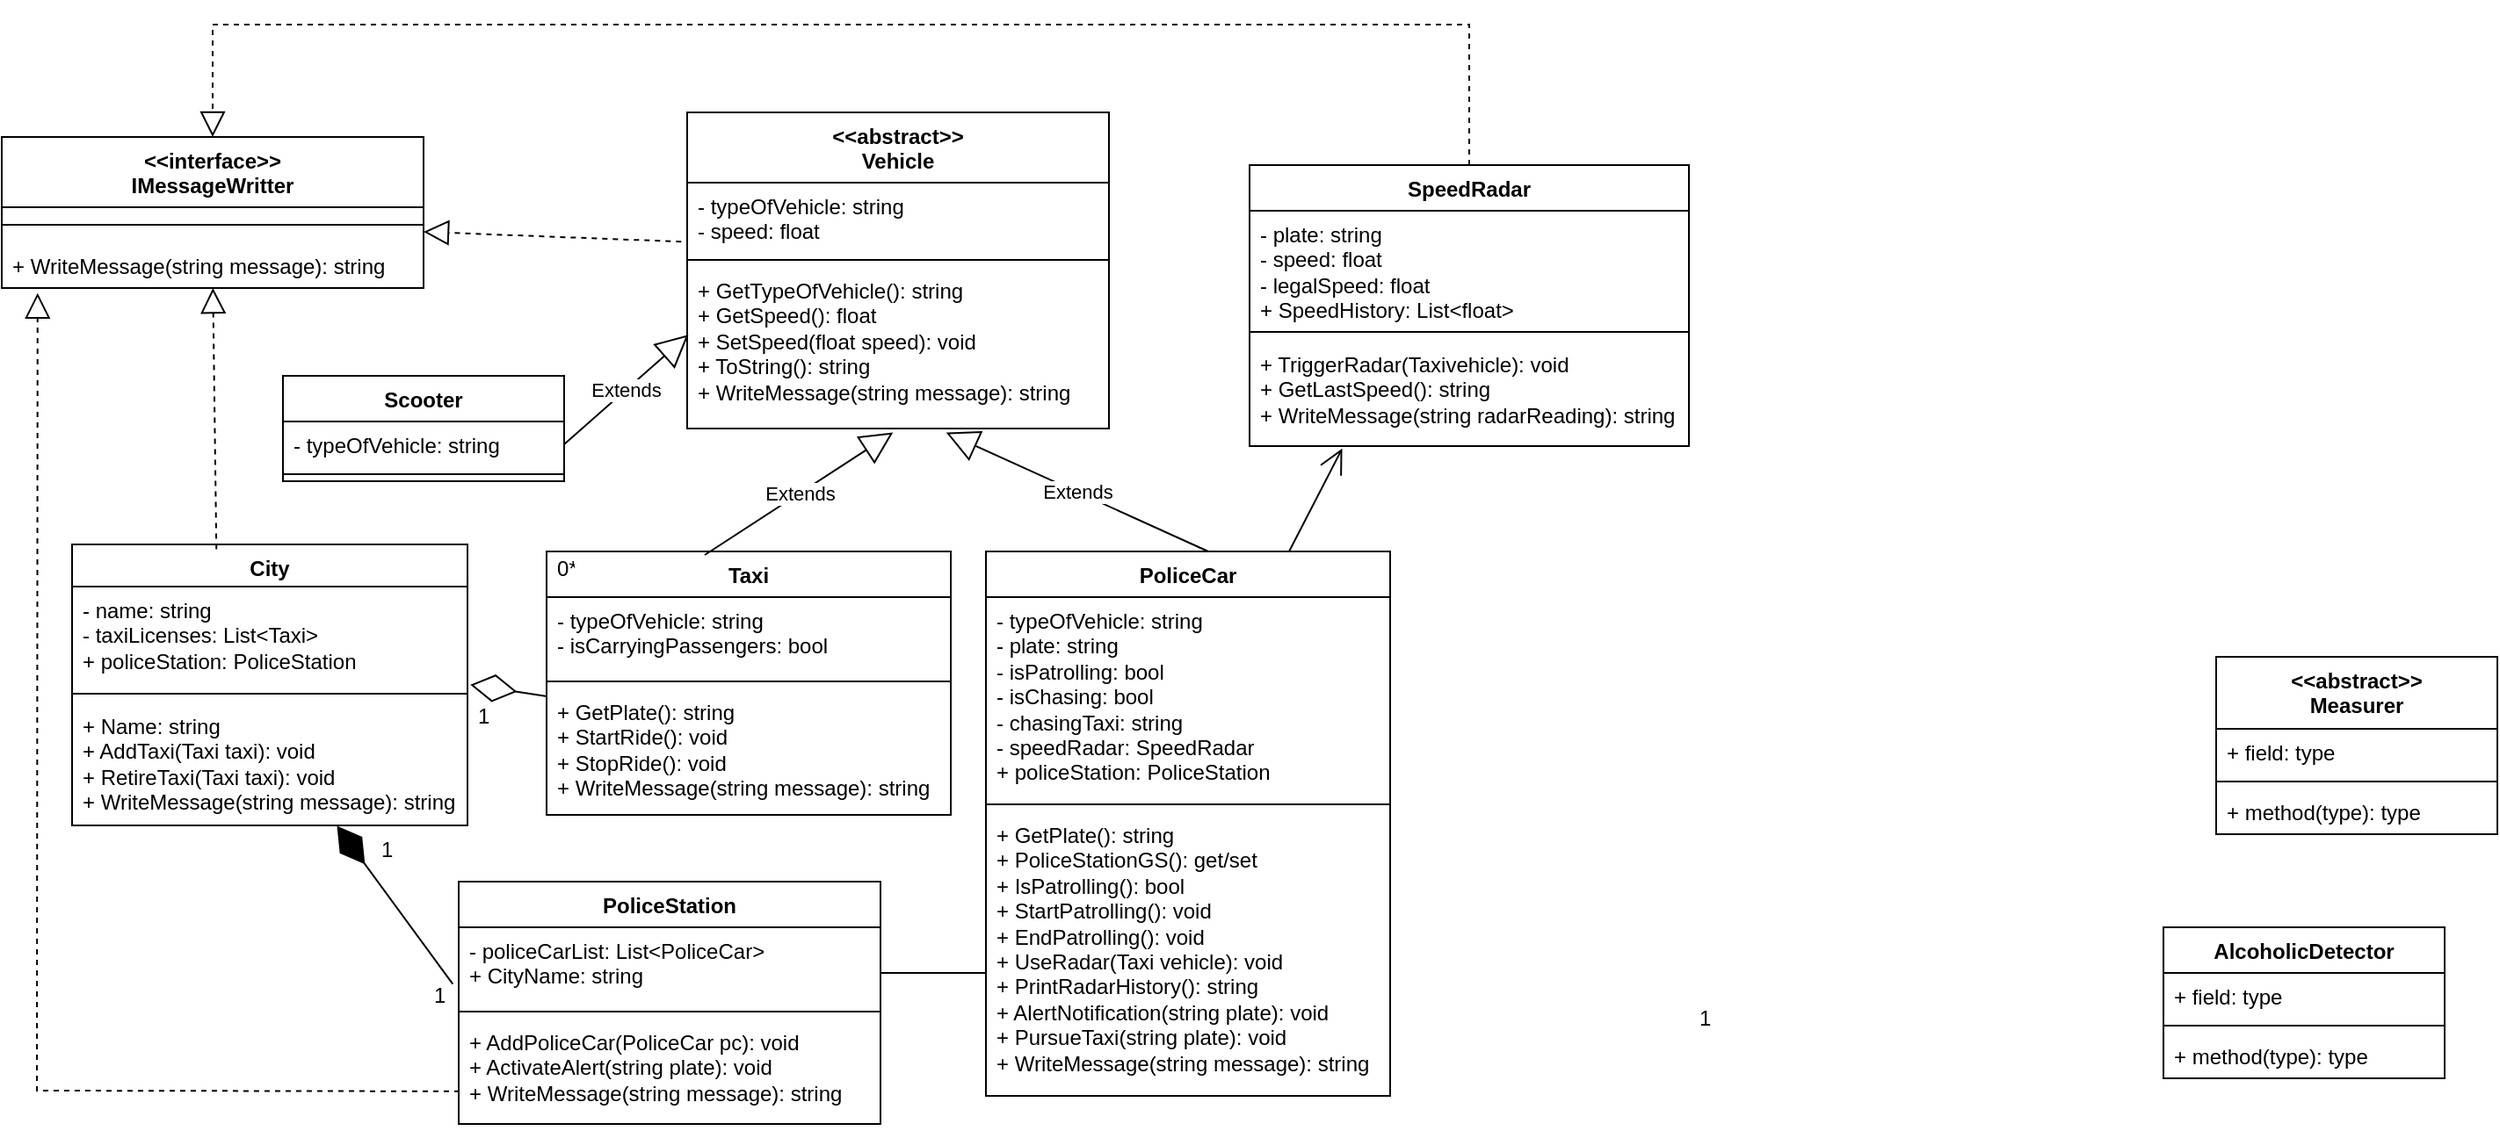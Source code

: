 <mxfile version="24.7.16">
  <diagram name="Página-1" id="QkepQffd64P-LVpi_Sue">
    <mxGraphModel dx="2345" dy="614" grid="1" gridSize="10" guides="1" tooltips="1" connect="1" arrows="1" fold="1" page="1" pageScale="1" pageWidth="827" pageHeight="1169" math="0" shadow="0">
      <root>
        <mxCell id="0" />
        <mxCell id="1" parent="0" />
        <mxCell id="vs2Zavqgsm2gnPTbhtKF-9" value="Taxi" style="swimlane;fontStyle=1;align=center;verticalAlign=top;childLayout=stackLayout;horizontal=1;startSize=26;horizontalStack=0;resizeParent=1;resizeParentMax=0;resizeLast=0;collapsible=1;marginBottom=0;whiteSpace=wrap;html=1;" parent="1" vertex="1">
          <mxGeometry x="-30" y="320" width="230" height="150" as="geometry" />
        </mxCell>
        <mxCell id="vs2Zavqgsm2gnPTbhtKF-10" value="- typeOfVehicle: string&lt;div&gt;- isCarryingPassengers: bool&lt;/div&gt;" style="text;strokeColor=none;fillColor=none;align=left;verticalAlign=top;spacingLeft=4;spacingRight=4;overflow=hidden;rotatable=0;points=[[0,0.5],[1,0.5]];portConstraint=eastwest;whiteSpace=wrap;html=1;" parent="vs2Zavqgsm2gnPTbhtKF-9" vertex="1">
          <mxGeometry y="26" width="230" height="44" as="geometry" />
        </mxCell>
        <mxCell id="vs2Zavqgsm2gnPTbhtKF-11" value="" style="line;strokeWidth=1;fillColor=none;align=left;verticalAlign=middle;spacingTop=-1;spacingLeft=3;spacingRight=3;rotatable=0;labelPosition=right;points=[];portConstraint=eastwest;strokeColor=inherit;" parent="vs2Zavqgsm2gnPTbhtKF-9" vertex="1">
          <mxGeometry y="70" width="230" height="8" as="geometry" />
        </mxCell>
        <mxCell id="vs2Zavqgsm2gnPTbhtKF-12" value="&lt;div&gt;+ GetPlate(): string&lt;/div&gt;+ StartRide(): void&lt;div&gt;+ StopRide(): void&lt;/div&gt;&lt;div&gt;+ WriteMessage(string message): string&lt;br&gt;&lt;/div&gt;" style="text;strokeColor=none;fillColor=none;align=left;verticalAlign=top;spacingLeft=4;spacingRight=4;overflow=hidden;rotatable=0;points=[[0,0.5],[1,0.5]];portConstraint=eastwest;whiteSpace=wrap;html=1;" parent="vs2Zavqgsm2gnPTbhtKF-9" vertex="1">
          <mxGeometry y="78" width="230" height="72" as="geometry" />
        </mxCell>
        <mxCell id="vs2Zavqgsm2gnPTbhtKF-13" value="PoliceCar" style="swimlane;fontStyle=1;align=center;verticalAlign=top;childLayout=stackLayout;horizontal=1;startSize=26;horizontalStack=0;resizeParent=1;resizeParentMax=0;resizeLast=0;collapsible=1;marginBottom=0;whiteSpace=wrap;html=1;" parent="1" vertex="1">
          <mxGeometry x="220" y="320" width="230" height="310" as="geometry" />
        </mxCell>
        <mxCell id="vs2Zavqgsm2gnPTbhtKF-14" value="- typeOfVehicle: string&lt;div&gt;- plate: string&lt;/div&gt;&lt;div&gt;- isPatrolling: bool&lt;/div&gt;&lt;div&gt;- isChasing: bool&lt;/div&gt;&lt;div&gt;- chasingTaxi: string&lt;/div&gt;&lt;div&gt;- speedRadar: SpeedRadar&lt;br&gt;&lt;/div&gt;&lt;div&gt;+&amp;nbsp;&lt;span style=&quot;background-color: initial;&quot;&gt;policeStation: PoliceStation&lt;/span&gt;&lt;/div&gt;" style="text;strokeColor=none;fillColor=none;align=left;verticalAlign=top;spacingLeft=4;spacingRight=4;overflow=hidden;rotatable=0;points=[[0,0.5],[1,0.5]];portConstraint=eastwest;whiteSpace=wrap;html=1;" parent="vs2Zavqgsm2gnPTbhtKF-13" vertex="1">
          <mxGeometry y="26" width="230" height="114" as="geometry" />
        </mxCell>
        <mxCell id="vs2Zavqgsm2gnPTbhtKF-15" value="" style="line;strokeWidth=1;fillColor=none;align=left;verticalAlign=middle;spacingTop=-1;spacingLeft=3;spacingRight=3;rotatable=0;labelPosition=right;points=[];portConstraint=eastwest;strokeColor=inherit;" parent="vs2Zavqgsm2gnPTbhtKF-13" vertex="1">
          <mxGeometry y="140" width="230" height="8" as="geometry" />
        </mxCell>
        <mxCell id="vs2Zavqgsm2gnPTbhtKF-16" value="&lt;div&gt;+ GetPlate(): string&lt;/div&gt;&lt;div&gt;+ PoliceStationGS(): get/set&lt;/div&gt;&lt;div&gt;+ IsPatrolling(): bool&lt;/div&gt;&lt;div&gt;+ StartPatrolling(): void&lt;/div&gt;&lt;div&gt;+ EndPatrolling(): void&lt;/div&gt;&lt;div&gt;+ UseRadar(Taxi vehicle): void&lt;br&gt;&lt;/div&gt;&lt;div&gt;+ PrintRadarHistory(): string&lt;/div&gt;&lt;div&gt;+ AlertNotification(string plate): void&lt;/div&gt;&lt;div&gt;+ PursueTaxi(string plate): void&lt;/div&gt;&lt;div&gt;+ WriteMessage(string message): string&lt;br&gt;&lt;/div&gt;" style="text;strokeColor=none;fillColor=none;align=left;verticalAlign=top;spacingLeft=4;spacingRight=4;overflow=hidden;rotatable=0;points=[[0,0.5],[1,0.5]];portConstraint=eastwest;whiteSpace=wrap;html=1;" parent="vs2Zavqgsm2gnPTbhtKF-13" vertex="1">
          <mxGeometry y="148" width="230" height="162" as="geometry" />
        </mxCell>
        <mxCell id="vs2Zavqgsm2gnPTbhtKF-17" value="SpeedRadar" style="swimlane;fontStyle=1;align=center;verticalAlign=top;childLayout=stackLayout;horizontal=1;startSize=26;horizontalStack=0;resizeParent=1;resizeParentMax=0;resizeLast=0;collapsible=1;marginBottom=0;whiteSpace=wrap;html=1;" parent="1" vertex="1">
          <mxGeometry x="370" y="100" width="250" height="160" as="geometry" />
        </mxCell>
        <mxCell id="vs2Zavqgsm2gnPTbhtKF-18" value="- plate: string&lt;div&gt;- speed: float&lt;/div&gt;&lt;div&gt;- legalSpeed: float&lt;/div&gt;&lt;div&gt;+ SpeedHistory: List&amp;lt;float&amp;gt;&lt;/div&gt;" style="text;strokeColor=none;fillColor=none;align=left;verticalAlign=top;spacingLeft=4;spacingRight=4;overflow=hidden;rotatable=0;points=[[0,0.5],[1,0.5]];portConstraint=eastwest;whiteSpace=wrap;html=1;" parent="vs2Zavqgsm2gnPTbhtKF-17" vertex="1">
          <mxGeometry y="26" width="250" height="64" as="geometry" />
        </mxCell>
        <mxCell id="vs2Zavqgsm2gnPTbhtKF-19" value="" style="line;strokeWidth=1;fillColor=none;align=left;verticalAlign=middle;spacingTop=-1;spacingLeft=3;spacingRight=3;rotatable=0;labelPosition=right;points=[];portConstraint=eastwest;strokeColor=inherit;" parent="vs2Zavqgsm2gnPTbhtKF-17" vertex="1">
          <mxGeometry y="90" width="250" height="10" as="geometry" />
        </mxCell>
        <mxCell id="vs2Zavqgsm2gnPTbhtKF-20" value="+ TriggerRadar(Taxivehicle): void&lt;div&gt;+ GetLastSpeed(): string&lt;/div&gt;&lt;div&gt;+ WriteMessage(string radarReading): string&lt;/div&gt;" style="text;strokeColor=none;fillColor=none;align=left;verticalAlign=top;spacingLeft=4;spacingRight=4;overflow=hidden;rotatable=0;points=[[0,0.5],[1,0.5]];portConstraint=eastwest;whiteSpace=wrap;html=1;" parent="vs2Zavqgsm2gnPTbhtKF-17" vertex="1">
          <mxGeometry y="100" width="250" height="60" as="geometry" />
        </mxCell>
        <mxCell id="vs2Zavqgsm2gnPTbhtKF-25" value="PoliceStation" style="swimlane;fontStyle=1;align=center;verticalAlign=top;childLayout=stackLayout;horizontal=1;startSize=26;horizontalStack=0;resizeParent=1;resizeParentMax=0;resizeLast=0;collapsible=1;marginBottom=0;whiteSpace=wrap;html=1;" parent="1" vertex="1">
          <mxGeometry x="-80" y="508" width="240" height="138" as="geometry" />
        </mxCell>
        <mxCell id="vs2Zavqgsm2gnPTbhtKF-26" value="- policeCarList: List&amp;lt;PoliceCar&amp;gt;&lt;div&gt;+ CityName: string&lt;/div&gt;" style="text;strokeColor=none;fillColor=none;align=left;verticalAlign=top;spacingLeft=4;spacingRight=4;overflow=hidden;rotatable=0;points=[[0,0.5],[1,0.5]];portConstraint=eastwest;whiteSpace=wrap;html=1;" parent="vs2Zavqgsm2gnPTbhtKF-25" vertex="1">
          <mxGeometry y="26" width="240" height="44" as="geometry" />
        </mxCell>
        <mxCell id="vs2Zavqgsm2gnPTbhtKF-27" value="" style="line;strokeWidth=1;fillColor=none;align=left;verticalAlign=middle;spacingTop=-1;spacingLeft=3;spacingRight=3;rotatable=0;labelPosition=right;points=[];portConstraint=eastwest;strokeColor=inherit;" parent="vs2Zavqgsm2gnPTbhtKF-25" vertex="1">
          <mxGeometry y="70" width="240" height="8" as="geometry" />
        </mxCell>
        <mxCell id="vs2Zavqgsm2gnPTbhtKF-28" value="&lt;div&gt;&lt;span style=&quot;background-color: initial;&quot;&gt;+ AddPoliceCar(PoliceCar pc): void&lt;/span&gt;&lt;/div&gt;&lt;div&gt;+ ActivateAlert(&lt;span style=&quot;background-color: initial;&quot;&gt;string plate): void&lt;/span&gt;&lt;/div&gt;&lt;div&gt;+ WriteMessage(string message): string&lt;span style=&quot;background-color: initial;&quot;&gt;&lt;br&gt;&lt;/span&gt;&lt;/div&gt;" style="text;strokeColor=none;fillColor=none;align=left;verticalAlign=top;spacingLeft=4;spacingRight=4;overflow=hidden;rotatable=0;points=[[0,0.5],[1,0.5]];portConstraint=eastwest;whiteSpace=wrap;html=1;" parent="vs2Zavqgsm2gnPTbhtKF-25" vertex="1">
          <mxGeometry y="78" width="240" height="60" as="geometry" />
        </mxCell>
        <mxCell id="vs2Zavqgsm2gnPTbhtKF-29" value="&lt;div&gt;&lt;span style=&quot;background-color: initial;&quot;&gt;City&lt;/span&gt;&lt;br&gt;&lt;/div&gt;" style="swimlane;fontStyle=1;align=center;verticalAlign=top;childLayout=stackLayout;horizontal=1;startSize=24;horizontalStack=0;resizeParent=1;resizeParentMax=0;resizeLast=0;collapsible=1;marginBottom=0;whiteSpace=wrap;html=1;" parent="1" vertex="1">
          <mxGeometry x="-300" y="316" width="225" height="160" as="geometry" />
        </mxCell>
        <mxCell id="vs2Zavqgsm2gnPTbhtKF-30" value="&lt;div&gt;- name: string&lt;/div&gt;- taxiLicenses: List&amp;lt;Taxi&amp;gt;&lt;div&gt;+ policeStation: PoliceStation&lt;/div&gt;" style="text;strokeColor=none;fillColor=none;align=left;verticalAlign=top;spacingLeft=4;spacingRight=4;overflow=hidden;rotatable=0;points=[[0,0.5],[1,0.5]];portConstraint=eastwest;whiteSpace=wrap;html=1;" parent="vs2Zavqgsm2gnPTbhtKF-29" vertex="1">
          <mxGeometry y="24" width="225" height="56" as="geometry" />
        </mxCell>
        <mxCell id="vs2Zavqgsm2gnPTbhtKF-31" value="" style="line;strokeWidth=1;fillColor=none;align=left;verticalAlign=middle;spacingTop=-1;spacingLeft=3;spacingRight=3;rotatable=0;labelPosition=right;points=[];portConstraint=eastwest;strokeColor=inherit;" parent="vs2Zavqgsm2gnPTbhtKF-29" vertex="1">
          <mxGeometry y="80" width="225" height="10" as="geometry" />
        </mxCell>
        <mxCell id="vs2Zavqgsm2gnPTbhtKF-32" value="&lt;div&gt;+ Name: string&lt;/div&gt;+ AddTaxi(Taxi taxi): void&lt;div&gt;+ RetireTaxi(&lt;span style=&quot;background-color: initial;&quot;&gt;Taxi taxi&lt;/span&gt;&lt;span style=&quot;background-color: initial;&quot;&gt;): void&lt;/span&gt;&lt;/div&gt;&lt;div&gt;&lt;span style=&quot;background-color: initial;&quot;&gt;+ WriteMessage(string message): string&lt;/span&gt;&lt;/div&gt;" style="text;strokeColor=none;fillColor=none;align=left;verticalAlign=top;spacingLeft=4;spacingRight=4;overflow=hidden;rotatable=0;points=[[0,0.5],[1,0.5]];portConstraint=eastwest;whiteSpace=wrap;html=1;" parent="vs2Zavqgsm2gnPTbhtKF-29" vertex="1">
          <mxGeometry y="90" width="225" height="70" as="geometry" />
        </mxCell>
        <mxCell id="Hg2S4wskd1TkBZ8kL6Vq-5" value="&lt;div&gt;&amp;lt;&amp;lt;abstract&amp;gt;&amp;gt;&lt;/div&gt;Vehicle&lt;div&gt;&lt;br&gt;&lt;/div&gt;&lt;div&gt;&lt;br&gt;&lt;/div&gt;&lt;div&gt;&lt;br&gt;&lt;/div&gt;&lt;div&gt;&lt;br&gt;&lt;/div&gt;" style="swimlane;fontStyle=1;align=center;verticalAlign=top;childLayout=stackLayout;horizontal=1;startSize=40;horizontalStack=0;resizeParent=1;resizeParentMax=0;resizeLast=0;collapsible=1;marginBottom=0;whiteSpace=wrap;html=1;" parent="1" vertex="1">
          <mxGeometry x="50" y="70" width="240" height="180" as="geometry">
            <mxRectangle x="184" y="30" width="110" height="40" as="alternateBounds" />
          </mxGeometry>
        </mxCell>
        <mxCell id="Hg2S4wskd1TkBZ8kL6Vq-6" value="- typeOfVehicle: string&lt;div&gt;- speed: float&lt;/div&gt;" style="text;strokeColor=none;fillColor=none;align=left;verticalAlign=top;spacingLeft=4;spacingRight=4;overflow=hidden;rotatable=0;points=[[0,0.5],[1,0.5]];portConstraint=eastwest;whiteSpace=wrap;html=1;" parent="Hg2S4wskd1TkBZ8kL6Vq-5" vertex="1">
          <mxGeometry y="40" width="240" height="40" as="geometry" />
        </mxCell>
        <mxCell id="Hg2S4wskd1TkBZ8kL6Vq-7" value="" style="line;strokeWidth=1;fillColor=none;align=left;verticalAlign=middle;spacingTop=-1;spacingLeft=3;spacingRight=3;rotatable=0;labelPosition=right;points=[];portConstraint=eastwest;strokeColor=inherit;" parent="Hg2S4wskd1TkBZ8kL6Vq-5" vertex="1">
          <mxGeometry y="80" width="240" height="8" as="geometry" />
        </mxCell>
        <mxCell id="Hg2S4wskd1TkBZ8kL6Vq-8" value="&lt;div&gt;+ GetTypeOfVehicle(): string&lt;/div&gt;&lt;div&gt;+ GetSpeed(): float&lt;/div&gt;&lt;div&gt;+ SetSpeed(float speed): void&lt;/div&gt;&lt;div&gt;+ ToString(): string&lt;br&gt;&lt;/div&gt;&lt;div&gt;+ WriteMessage(string message): string&lt;/div&gt;" style="text;strokeColor=none;fillColor=none;align=left;verticalAlign=top;spacingLeft=4;spacingRight=4;overflow=hidden;rotatable=0;points=[[0,0.5],[1,0.5]];portConstraint=eastwest;whiteSpace=wrap;html=1;" parent="Hg2S4wskd1TkBZ8kL6Vq-5" vertex="1">
          <mxGeometry y="88" width="240" height="92" as="geometry" />
        </mxCell>
        <mxCell id="Hg2S4wskd1TkBZ8kL6Vq-9" value="&amp;lt;&amp;lt;interface&amp;gt;&amp;gt;&lt;div&gt;IMessageWritter&lt;/div&gt;" style="swimlane;fontStyle=1;align=center;verticalAlign=top;childLayout=stackLayout;horizontal=1;startSize=40;horizontalStack=0;resizeParent=1;resizeParentMax=0;resizeLast=0;collapsible=1;marginBottom=0;whiteSpace=wrap;html=1;" parent="1" vertex="1">
          <mxGeometry x="-340" y="84" width="240" height="86" as="geometry" />
        </mxCell>
        <mxCell id="Hg2S4wskd1TkBZ8kL6Vq-10" value="" style="line;strokeWidth=1;fillColor=none;align=left;verticalAlign=middle;spacingTop=-1;spacingLeft=3;spacingRight=3;rotatable=0;labelPosition=right;points=[];portConstraint=eastwest;strokeColor=inherit;" parent="Hg2S4wskd1TkBZ8kL6Vq-9" vertex="1">
          <mxGeometry y="40" width="240" height="20" as="geometry" />
        </mxCell>
        <mxCell id="Hg2S4wskd1TkBZ8kL6Vq-11" value="+ WriteMessage(string message): string" style="text;strokeColor=none;fillColor=none;align=left;verticalAlign=top;spacingLeft=4;spacingRight=4;overflow=hidden;rotatable=0;points=[[0,0.5],[1,0.5]];portConstraint=eastwest;whiteSpace=wrap;html=1;" parent="Hg2S4wskd1TkBZ8kL6Vq-9" vertex="1">
          <mxGeometry y="60" width="240" height="26" as="geometry" />
        </mxCell>
        <mxCell id="Hg2S4wskd1TkBZ8kL6Vq-27" value="" style="endArrow=diamondThin;endFill=1;endSize=24;html=1;rounded=0;entryX=0.67;entryY=1.005;entryDx=0;entryDy=0;entryPerimeter=0;exitX=-0.014;exitY=0.735;exitDx=0;exitDy=0;exitPerimeter=0;" parent="1" target="vs2Zavqgsm2gnPTbhtKF-32" edge="1" source="vs2Zavqgsm2gnPTbhtKF-26">
          <mxGeometry width="160" relative="1" as="geometry">
            <mxPoint x="238" y="610" as="sourcePoint" />
            <mxPoint x="640" y="560" as="targetPoint" />
          </mxGeometry>
        </mxCell>
        <mxCell id="Hg2S4wskd1TkBZ8kL6Vq-29" value="" style="endArrow=diamondThin;endFill=0;endSize=24;html=1;rounded=0;entryX=1.007;entryY=0.998;entryDx=0;entryDy=0;exitX=0.001;exitY=0.062;exitDx=0;exitDy=0;exitPerimeter=0;entryPerimeter=0;" parent="1" source="vs2Zavqgsm2gnPTbhtKF-12" target="vs2Zavqgsm2gnPTbhtKF-30" edge="1">
          <mxGeometry width="160" relative="1" as="geometry">
            <mxPoint x="-40" y="402" as="sourcePoint" />
            <mxPoint x="-75" y="401.8" as="targetPoint" />
          </mxGeometry>
        </mxCell>
        <mxCell id="Hg2S4wskd1TkBZ8kL6Vq-31" value="1" style="text;strokeColor=none;fillColor=none;align=left;verticalAlign=top;spacingLeft=4;spacingRight=4;overflow=hidden;rotatable=0;points=[[0,0.5],[1,0.5]];portConstraint=eastwest;whiteSpace=wrap;html=1;" parent="1" vertex="1">
          <mxGeometry x="620" y="572" width="20" height="26" as="geometry" />
        </mxCell>
        <mxCell id="Hg2S4wskd1TkBZ8kL6Vq-32" value="1" style="text;strokeColor=none;fillColor=none;align=left;verticalAlign=top;spacingLeft=4;spacingRight=4;overflow=hidden;rotatable=0;points=[[0,0.5],[1,0.5]];portConstraint=eastwest;whiteSpace=wrap;html=1;" parent="1" vertex="1">
          <mxGeometry x="-75" y="400" width="20" height="26" as="geometry" />
        </mxCell>
        <mxCell id="Hg2S4wskd1TkBZ8kL6Vq-33" value="1" style="text;strokeColor=none;fillColor=none;align=left;verticalAlign=top;spacingLeft=4;spacingRight=4;overflow=hidden;rotatable=0;points=[[0,0.5],[1,0.5]];portConstraint=eastwest;whiteSpace=wrap;html=1;" parent="1" vertex="1">
          <mxGeometry x="-130" y="476" width="20" height="26" as="geometry" />
        </mxCell>
        <mxCell id="Hg2S4wskd1TkBZ8kL6Vq-34" value="1" style="text;strokeColor=none;fillColor=none;align=left;verticalAlign=top;spacingLeft=4;spacingRight=4;overflow=hidden;rotatable=0;points=[[0,0.5],[1,0.5]];portConstraint=eastwest;whiteSpace=wrap;html=1;" parent="1" vertex="1">
          <mxGeometry x="-100" y="559" width="20" height="26" as="geometry" />
        </mxCell>
        <mxCell id="Hg2S4wskd1TkBZ8kL6Vq-35" value="0&lt;span style=&quot;background-color: initial;&quot;&gt;*&lt;/span&gt;" style="text;strokeColor=none;fillColor=none;align=left;verticalAlign=top;spacingLeft=4;spacingRight=4;overflow=hidden;rotatable=0;points=[[0,0.5],[1,0.5]];portConstraint=eastwest;whiteSpace=wrap;html=1;" parent="1" vertex="1">
          <mxGeometry x="-30" y="316" width="20" height="26" as="geometry" />
        </mxCell>
        <mxCell id="EUrhDdSjeudiykNiEAIh-4" value="Scooter" style="swimlane;fontStyle=1;align=center;verticalAlign=top;childLayout=stackLayout;horizontal=1;startSize=26;horizontalStack=0;resizeParent=1;resizeParentMax=0;resizeLast=0;collapsible=1;marginBottom=0;whiteSpace=wrap;html=1;" parent="1" vertex="1">
          <mxGeometry x="-180" y="220" width="160" height="60" as="geometry" />
        </mxCell>
        <mxCell id="EUrhDdSjeudiykNiEAIh-5" value="- typeOfVehicle: string" style="text;strokeColor=none;fillColor=none;align=left;verticalAlign=top;spacingLeft=4;spacingRight=4;overflow=hidden;rotatable=0;points=[[0,0.5],[1,0.5]];portConstraint=eastwest;whiteSpace=wrap;html=1;" parent="EUrhDdSjeudiykNiEAIh-4" vertex="1">
          <mxGeometry y="26" width="160" height="26" as="geometry" />
        </mxCell>
        <mxCell id="EUrhDdSjeudiykNiEAIh-6" value="" style="line;strokeWidth=1;fillColor=none;align=left;verticalAlign=middle;spacingTop=-1;spacingLeft=3;spacingRight=3;rotatable=0;labelPosition=right;points=[];portConstraint=eastwest;strokeColor=inherit;" parent="EUrhDdSjeudiykNiEAIh-4" vertex="1">
          <mxGeometry y="52" width="160" height="8" as="geometry" />
        </mxCell>
        <mxCell id="EUrhDdSjeudiykNiEAIh-7" value="+ method(type): type" style="text;strokeColor=none;fillColor=none;align=left;verticalAlign=top;spacingLeft=4;spacingRight=4;overflow=hidden;rotatable=0;points=[[0,0.5],[1,0.5]];portConstraint=eastwest;whiteSpace=wrap;html=1;" parent="EUrhDdSjeudiykNiEAIh-4" vertex="1">
          <mxGeometry y="60" width="160" as="geometry" />
        </mxCell>
        <mxCell id="EUrhDdSjeudiykNiEAIh-8" value="" style="endArrow=open;endFill=1;endSize=12;html=1;rounded=0;entryX=0.211;entryY=1.022;entryDx=0;entryDy=0;entryPerimeter=0;exitX=0.75;exitY=0;exitDx=0;exitDy=0;" parent="1" source="vs2Zavqgsm2gnPTbhtKF-13" target="vs2Zavqgsm2gnPTbhtKF-20" edge="1">
          <mxGeometry width="160" relative="1" as="geometry">
            <mxPoint x="350" y="318.95" as="sourcePoint" />
            <mxPoint x="526" y="290" as="targetPoint" />
          </mxGeometry>
        </mxCell>
        <mxCell id="EUrhDdSjeudiykNiEAIh-9" value="&lt;div&gt;&amp;lt;&amp;lt;abstract&amp;gt;&amp;gt;&lt;/div&gt;Measurer" style="swimlane;fontStyle=1;align=center;verticalAlign=top;childLayout=stackLayout;horizontal=1;startSize=41;horizontalStack=0;resizeParent=1;resizeParentMax=0;resizeLast=0;collapsible=1;marginBottom=0;whiteSpace=wrap;html=1;" parent="1" vertex="1">
          <mxGeometry x="920" y="380" width="160" height="101" as="geometry" />
        </mxCell>
        <mxCell id="EUrhDdSjeudiykNiEAIh-10" value="+ field: type" style="text;strokeColor=none;fillColor=none;align=left;verticalAlign=top;spacingLeft=4;spacingRight=4;overflow=hidden;rotatable=0;points=[[0,0.5],[1,0.5]];portConstraint=eastwest;whiteSpace=wrap;html=1;" parent="EUrhDdSjeudiykNiEAIh-9" vertex="1">
          <mxGeometry y="41" width="160" height="26" as="geometry" />
        </mxCell>
        <mxCell id="EUrhDdSjeudiykNiEAIh-11" value="" style="line;strokeWidth=1;fillColor=none;align=left;verticalAlign=middle;spacingTop=-1;spacingLeft=3;spacingRight=3;rotatable=0;labelPosition=right;points=[];portConstraint=eastwest;strokeColor=inherit;" parent="EUrhDdSjeudiykNiEAIh-9" vertex="1">
          <mxGeometry y="67" width="160" height="8" as="geometry" />
        </mxCell>
        <mxCell id="EUrhDdSjeudiykNiEAIh-12" value="+ method(type): type" style="text;strokeColor=none;fillColor=none;align=left;verticalAlign=top;spacingLeft=4;spacingRight=4;overflow=hidden;rotatable=0;points=[[0,0.5],[1,0.5]];portConstraint=eastwest;whiteSpace=wrap;html=1;" parent="EUrhDdSjeudiykNiEAIh-9" vertex="1">
          <mxGeometry y="75" width="160" height="26" as="geometry" />
        </mxCell>
        <mxCell id="EUrhDdSjeudiykNiEAIh-13" value="AlcoholicDetector" style="swimlane;fontStyle=1;align=center;verticalAlign=top;childLayout=stackLayout;horizontal=1;startSize=26;horizontalStack=0;resizeParent=1;resizeParentMax=0;resizeLast=0;collapsible=1;marginBottom=0;whiteSpace=wrap;html=1;" parent="1" vertex="1">
          <mxGeometry x="890" y="534" width="160" height="86" as="geometry" />
        </mxCell>
        <mxCell id="EUrhDdSjeudiykNiEAIh-14" value="+ field: type" style="text;strokeColor=none;fillColor=none;align=left;verticalAlign=top;spacingLeft=4;spacingRight=4;overflow=hidden;rotatable=0;points=[[0,0.5],[1,0.5]];portConstraint=eastwest;whiteSpace=wrap;html=1;" parent="EUrhDdSjeudiykNiEAIh-13" vertex="1">
          <mxGeometry y="26" width="160" height="26" as="geometry" />
        </mxCell>
        <mxCell id="EUrhDdSjeudiykNiEAIh-15" value="" style="line;strokeWidth=1;fillColor=none;align=left;verticalAlign=middle;spacingTop=-1;spacingLeft=3;spacingRight=3;rotatable=0;labelPosition=right;points=[];portConstraint=eastwest;strokeColor=inherit;" parent="EUrhDdSjeudiykNiEAIh-13" vertex="1">
          <mxGeometry y="52" width="160" height="8" as="geometry" />
        </mxCell>
        <mxCell id="EUrhDdSjeudiykNiEAIh-16" value="+ method(type): type" style="text;strokeColor=none;fillColor=none;align=left;verticalAlign=top;spacingLeft=4;spacingRight=4;overflow=hidden;rotatable=0;points=[[0,0.5],[1,0.5]];portConstraint=eastwest;whiteSpace=wrap;html=1;" parent="EUrhDdSjeudiykNiEAIh-13" vertex="1">
          <mxGeometry y="60" width="160" height="26" as="geometry" />
        </mxCell>
        <mxCell id="EUrhDdSjeudiykNiEAIh-18" value="" style="endArrow=block;dashed=1;endFill=0;endSize=12;html=1;rounded=0;entryX=0.5;entryY=0;entryDx=0;entryDy=0;exitX=0.5;exitY=0;exitDx=0;exitDy=0;" parent="1" source="vs2Zavqgsm2gnPTbhtKF-17" target="Hg2S4wskd1TkBZ8kL6Vq-9" edge="1">
          <mxGeometry width="160" relative="1" as="geometry">
            <mxPoint x="-170" y="290" as="sourcePoint" />
            <mxPoint x="-170" y="370" as="targetPoint" />
            <Array as="points">
              <mxPoint x="495" y="20" />
              <mxPoint x="-220" y="20" />
            </Array>
          </mxGeometry>
        </mxCell>
        <mxCell id="EUrhDdSjeudiykNiEAIh-22" value="Extends" style="endArrow=block;endSize=16;endFill=0;html=1;rounded=0;entryX=0.488;entryY=1.025;entryDx=0;entryDy=0;entryPerimeter=0;" parent="1" target="Hg2S4wskd1TkBZ8kL6Vq-8" edge="1">
          <mxGeometry width="160" relative="1" as="geometry">
            <mxPoint x="60" y="322" as="sourcePoint" />
            <mxPoint x="187" y="256" as="targetPoint" />
          </mxGeometry>
        </mxCell>
        <mxCell id="EUrhDdSjeudiykNiEAIh-23" value="Extends" style="endArrow=block;endSize=16;endFill=0;html=1;rounded=0;entryX=0.614;entryY=1.025;entryDx=0;entryDy=0;entryPerimeter=0;" parent="1" target="Hg2S4wskd1TkBZ8kL6Vq-8" edge="1">
          <mxGeometry width="160" relative="1" as="geometry">
            <mxPoint x="346.5" y="320" as="sourcePoint" />
            <mxPoint x="373.5" y="267" as="targetPoint" />
          </mxGeometry>
        </mxCell>
        <mxCell id="EUrhDdSjeudiykNiEAIh-27" value="" style="endArrow=block;dashed=1;endFill=0;endSize=12;html=1;rounded=0;exitX=-0.014;exitY=0.84;exitDx=0;exitDy=0;exitPerimeter=0;" parent="1" source="Hg2S4wskd1TkBZ8kL6Vq-6" edge="1">
          <mxGeometry width="160" relative="1" as="geometry">
            <mxPoint x="-130" y="285" as="sourcePoint" />
            <mxPoint x="-100" y="138" as="targetPoint" />
          </mxGeometry>
        </mxCell>
        <mxCell id="8mXkCYYap8b8O4z17HKg-4" value="" style="endArrow=none;html=1;edgeStyle=orthogonalEdgeStyle;rounded=0;" edge="1" parent="1">
          <mxGeometry relative="1" as="geometry">
            <mxPoint x="160" y="598" as="sourcePoint" />
            <mxPoint x="220" y="598" as="targetPoint" />
            <Array as="points">
              <mxPoint x="160" y="560" />
              <mxPoint x="220" y="560" />
            </Array>
          </mxGeometry>
        </mxCell>
        <mxCell id="8mXkCYYap8b8O4z17HKg-8" value="" style="endArrow=block;dashed=1;endFill=0;endSize=12;html=1;rounded=0;exitX=0.365;exitY=0.017;exitDx=0;exitDy=0;exitPerimeter=0;" edge="1" parent="1" source="vs2Zavqgsm2gnPTbhtKF-29" target="Hg2S4wskd1TkBZ8kL6Vq-11">
          <mxGeometry width="160" relative="1" as="geometry">
            <mxPoint x="-100" y="220" as="sourcePoint" />
            <mxPoint x="-247" y="214" as="targetPoint" />
          </mxGeometry>
        </mxCell>
        <mxCell id="8mXkCYYap8b8O4z17HKg-9" value="" style="endArrow=block;dashed=1;endFill=0;endSize=12;html=1;rounded=0;exitX=0.002;exitY=0.69;exitDx=0;exitDy=0;exitPerimeter=0;entryX=0.085;entryY=1.109;entryDx=0;entryDy=0;entryPerimeter=0;" edge="1" parent="1" source="vs2Zavqgsm2gnPTbhtKF-28" target="Hg2S4wskd1TkBZ8kL6Vq-11">
          <mxGeometry width="160" relative="1" as="geometry">
            <mxPoint x="-328" y="320" as="sourcePoint" />
            <mxPoint x="-330" y="171" as="targetPoint" />
            <Array as="points">
              <mxPoint x="-320" y="627" />
            </Array>
          </mxGeometry>
        </mxCell>
        <mxCell id="8mXkCYYap8b8O4z17HKg-11" value="Extends" style="endArrow=block;endSize=16;endFill=0;html=1;rounded=0;entryX=0.003;entryY=0.42;entryDx=0;entryDy=0;entryPerimeter=0;exitX=1;exitY=0.5;exitDx=0;exitDy=0;" edge="1" parent="1" source="EUrhDdSjeudiykNiEAIh-5" target="Hg2S4wskd1TkBZ8kL6Vq-8">
          <mxGeometry width="160" relative="1" as="geometry">
            <mxPoint x="-10" y="270" as="sourcePoint" />
            <mxPoint x="97" y="200" as="targetPoint" />
          </mxGeometry>
        </mxCell>
      </root>
    </mxGraphModel>
  </diagram>
</mxfile>
